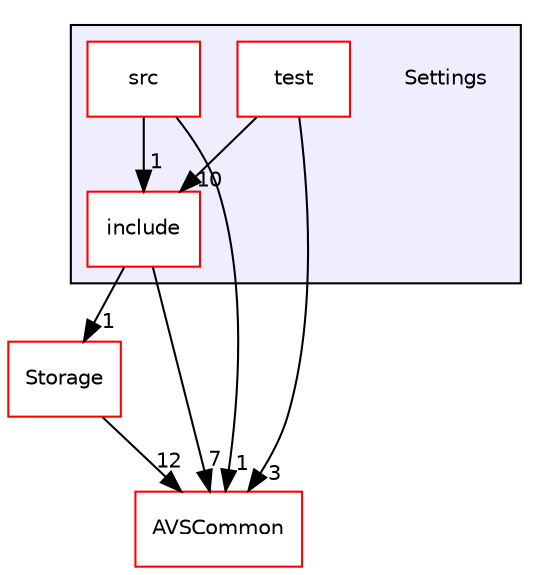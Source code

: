 digraph "/workplace/avs-device-sdk/Settings" {
  compound=true
  node [ fontsize="10", fontname="Helvetica"];
  edge [ labelfontsize="10", labelfontname="Helvetica"];
  subgraph clusterdir_8ae0dd75af039a94f4269584fb8eef13 {
    graph [ bgcolor="#eeeeff", pencolor="black", label="" URL="dir_8ae0dd75af039a94f4269584fb8eef13.html"];
    dir_8ae0dd75af039a94f4269584fb8eef13 [shape=plaintext label="Settings"];
    dir_432cbbb5245314b613ff1e5a0d6316fd [shape=box label="include" color="red" fillcolor="white" style="filled" URL="dir_432cbbb5245314b613ff1e5a0d6316fd.html"];
    dir_c49c26511ee82c0add2fa791a3e96bc7 [shape=box label="src" color="red" fillcolor="white" style="filled" URL="dir_c49c26511ee82c0add2fa791a3e96bc7.html"];
    dir_99d77744d65312941b5eb82009999c89 [shape=box label="test" color="red" fillcolor="white" style="filled" URL="dir_99d77744d65312941b5eb82009999c89.html"];
  }
  dir_d29c5f5a2915d6c5388c9daae4f109c7 [shape=box label="Storage" fillcolor="white" style="filled" color="red" URL="dir_d29c5f5a2915d6c5388c9daae4f109c7.html"];
  dir_13e65effb2bde530b17b3d5eefcd0266 [shape=box label="AVSCommon" fillcolor="white" style="filled" color="red" URL="dir_13e65effb2bde530b17b3d5eefcd0266.html"];
  dir_99d77744d65312941b5eb82009999c89->dir_13e65effb2bde530b17b3d5eefcd0266 [headlabel="3", labeldistance=1.5 headhref="dir_000291_000015.html"];
  dir_99d77744d65312941b5eb82009999c89->dir_432cbbb5245314b613ff1e5a0d6316fd [headlabel="10", labeldistance=1.5 headhref="dir_000291_000286.html"];
  dir_c49c26511ee82c0add2fa791a3e96bc7->dir_13e65effb2bde530b17b3d5eefcd0266 [headlabel="1", labeldistance=1.5 headhref="dir_000289_000015.html"];
  dir_c49c26511ee82c0add2fa791a3e96bc7->dir_432cbbb5245314b613ff1e5a0d6316fd [headlabel="1", labeldistance=1.5 headhref="dir_000289_000286.html"];
  dir_d29c5f5a2915d6c5388c9daae4f109c7->dir_13e65effb2bde530b17b3d5eefcd0266 [headlabel="12", labeldistance=1.5 headhref="dir_000302_000015.html"];
  dir_432cbbb5245314b613ff1e5a0d6316fd->dir_d29c5f5a2915d6c5388c9daae4f109c7 [headlabel="1", labeldistance=1.5 headhref="dir_000286_000302.html"];
  dir_432cbbb5245314b613ff1e5a0d6316fd->dir_13e65effb2bde530b17b3d5eefcd0266 [headlabel="7", labeldistance=1.5 headhref="dir_000286_000015.html"];
}
